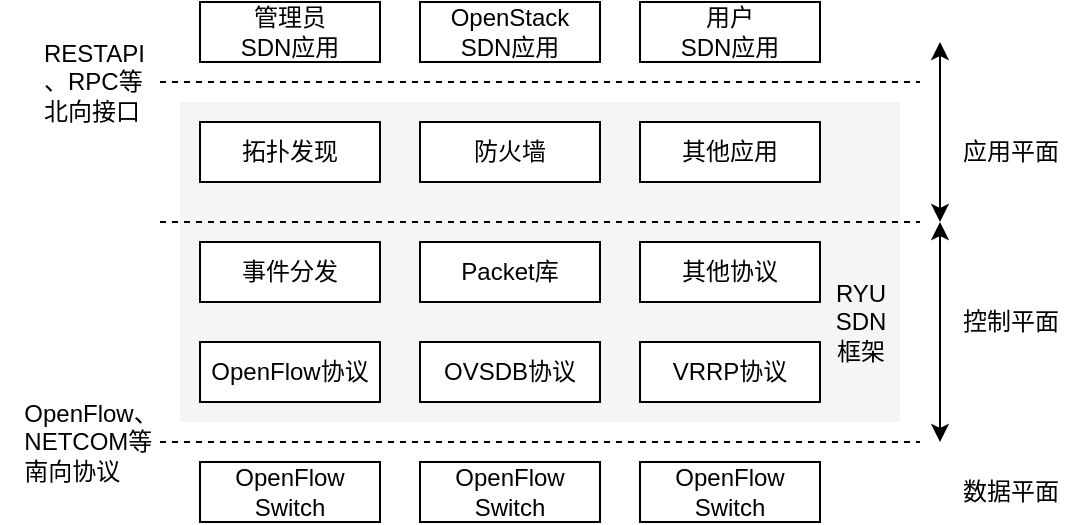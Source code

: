 <mxfile version="22.0.0" type="github">
  <diagram name="Page-1" id="yFeZhV-cIWEvNjws4nHp">
    <mxGraphModel dx="819" dy="497" grid="1" gridSize="10" guides="1" tooltips="1" connect="1" arrows="1" fold="1" page="1" pageScale="1" pageWidth="850" pageHeight="1100" math="0" shadow="0">
      <root>
        <mxCell id="0" />
        <mxCell id="1" parent="0" />
        <mxCell id="L2q7vdOv_OgdI9npu6Zu-21" value="" style="rounded=0;whiteSpace=wrap;html=1;fillColor=#f5f5f5;fontColor=#333333;strokeColor=none;" vertex="1" parent="1">
          <mxGeometry x="190" y="170" width="360" height="160" as="geometry" />
        </mxCell>
        <mxCell id="L2q7vdOv_OgdI9npu6Zu-1" value="事件分发" style="rounded=0;whiteSpace=wrap;html=1;" vertex="1" parent="1">
          <mxGeometry x="200" y="240" width="90" height="30" as="geometry" />
        </mxCell>
        <mxCell id="L2q7vdOv_OgdI9npu6Zu-2" value="Packet库" style="rounded=0;whiteSpace=wrap;html=1;" vertex="1" parent="1">
          <mxGeometry x="310" y="240" width="90" height="30" as="geometry" />
        </mxCell>
        <mxCell id="L2q7vdOv_OgdI9npu6Zu-3" value="其他协议" style="rounded=0;whiteSpace=wrap;html=1;" vertex="1" parent="1">
          <mxGeometry x="420" y="240" width="90" height="30" as="geometry" />
        </mxCell>
        <mxCell id="L2q7vdOv_OgdI9npu6Zu-4" value="其他应用" style="rounded=0;whiteSpace=wrap;html=1;" vertex="1" parent="1">
          <mxGeometry x="420" y="180" width="90" height="30" as="geometry" />
        </mxCell>
        <mxCell id="L2q7vdOv_OgdI9npu6Zu-5" value="OpenFlow协议" style="rounded=0;whiteSpace=wrap;html=1;" vertex="1" parent="1">
          <mxGeometry x="200" y="290" width="90" height="30" as="geometry" />
        </mxCell>
        <mxCell id="L2q7vdOv_OgdI9npu6Zu-8" value="OVSDB协议" style="rounded=0;whiteSpace=wrap;html=1;" vertex="1" parent="1">
          <mxGeometry x="310" y="290" width="90" height="30" as="geometry" />
        </mxCell>
        <mxCell id="L2q7vdOv_OgdI9npu6Zu-9" value="VRRP协议" style="rounded=0;whiteSpace=wrap;html=1;" vertex="1" parent="1">
          <mxGeometry x="420" y="290" width="90" height="30" as="geometry" />
        </mxCell>
        <mxCell id="L2q7vdOv_OgdI9npu6Zu-10" value="防火墙" style="rounded=0;whiteSpace=wrap;html=1;" vertex="1" parent="1">
          <mxGeometry x="310" y="180" width="90" height="30" as="geometry" />
        </mxCell>
        <mxCell id="L2q7vdOv_OgdI9npu6Zu-11" value="拓扑发现" style="rounded=0;whiteSpace=wrap;html=1;" vertex="1" parent="1">
          <mxGeometry x="200" y="180" width="90" height="30" as="geometry" />
        </mxCell>
        <mxCell id="L2q7vdOv_OgdI9npu6Zu-12" value="管理员&lt;br&gt;SDN应用" style="rounded=0;whiteSpace=wrap;html=1;" vertex="1" parent="1">
          <mxGeometry x="200" y="120" width="90" height="30" as="geometry" />
        </mxCell>
        <mxCell id="L2q7vdOv_OgdI9npu6Zu-13" value="OpenStack&lt;br&gt;SDN应用" style="rounded=0;whiteSpace=wrap;html=1;" vertex="1" parent="1">
          <mxGeometry x="310" y="120" width="90" height="30" as="geometry" />
        </mxCell>
        <mxCell id="L2q7vdOv_OgdI9npu6Zu-14" value="用户&lt;br&gt;SDN应用" style="rounded=0;whiteSpace=wrap;html=1;" vertex="1" parent="1">
          <mxGeometry x="420" y="120" width="90" height="30" as="geometry" />
        </mxCell>
        <mxCell id="L2q7vdOv_OgdI9npu6Zu-15" value="OpenFlow&lt;br&gt;Switch" style="rounded=0;whiteSpace=wrap;html=1;" vertex="1" parent="1">
          <mxGeometry x="200" y="350" width="90" height="30" as="geometry" />
        </mxCell>
        <mxCell id="L2q7vdOv_OgdI9npu6Zu-16" value="OpenFlow&lt;br&gt;Switch" style="rounded=0;whiteSpace=wrap;html=1;" vertex="1" parent="1">
          <mxGeometry x="310" y="350" width="90" height="30" as="geometry" />
        </mxCell>
        <mxCell id="L2q7vdOv_OgdI9npu6Zu-17" value="OpenFlow&lt;br&gt;Switch" style="rounded=0;whiteSpace=wrap;html=1;" vertex="1" parent="1">
          <mxGeometry x="420" y="350" width="90" height="30" as="geometry" />
        </mxCell>
        <mxCell id="L2q7vdOv_OgdI9npu6Zu-18" value="" style="endArrow=none;dashed=1;html=1;rounded=0;" edge="1" parent="1">
          <mxGeometry width="50" height="50" relative="1" as="geometry">
            <mxPoint x="180" y="160" as="sourcePoint" />
            <mxPoint x="560" y="160" as="targetPoint" />
          </mxGeometry>
        </mxCell>
        <mxCell id="L2q7vdOv_OgdI9npu6Zu-19" value="" style="endArrow=none;dashed=1;html=1;rounded=0;" edge="1" parent="1">
          <mxGeometry width="50" height="50" relative="1" as="geometry">
            <mxPoint x="180" y="340" as="sourcePoint" />
            <mxPoint x="560" y="340" as="targetPoint" />
          </mxGeometry>
        </mxCell>
        <mxCell id="L2q7vdOv_OgdI9npu6Zu-20" value="RYU&lt;br&gt;SDN&lt;br&gt;框架" style="text;html=1;align=center;verticalAlign=middle;resizable=0;points=[];autosize=1;strokeColor=none;fillColor=none;" vertex="1" parent="1">
          <mxGeometry x="505" y="250" width="50" height="60" as="geometry" />
        </mxCell>
        <mxCell id="L2q7vdOv_OgdI9npu6Zu-22" value="" style="endArrow=none;dashed=1;html=1;rounded=0;" edge="1" parent="1">
          <mxGeometry width="50" height="50" relative="1" as="geometry">
            <mxPoint x="180" y="230" as="sourcePoint" />
            <mxPoint x="560" y="230" as="targetPoint" />
          </mxGeometry>
        </mxCell>
        <mxCell id="L2q7vdOv_OgdI9npu6Zu-23" value="应用平面" style="text;html=1;align=center;verticalAlign=middle;resizable=0;points=[];autosize=1;strokeColor=none;fillColor=none;" vertex="1" parent="1">
          <mxGeometry x="570" y="180" width="70" height="30" as="geometry" />
        </mxCell>
        <mxCell id="L2q7vdOv_OgdI9npu6Zu-24" value="控制平面" style="text;html=1;align=center;verticalAlign=middle;resizable=0;points=[];autosize=1;strokeColor=none;fillColor=none;" vertex="1" parent="1">
          <mxGeometry x="570" y="265" width="70" height="30" as="geometry" />
        </mxCell>
        <mxCell id="L2q7vdOv_OgdI9npu6Zu-25" value="数据平面" style="text;html=1;align=center;verticalAlign=middle;resizable=0;points=[];autosize=1;strokeColor=none;fillColor=none;" vertex="1" parent="1">
          <mxGeometry x="570" y="350" width="70" height="30" as="geometry" />
        </mxCell>
        <mxCell id="L2q7vdOv_OgdI9npu6Zu-26" value="" style="endArrow=classic;startArrow=classic;html=1;rounded=0;" edge="1" parent="1">
          <mxGeometry width="50" height="50" relative="1" as="geometry">
            <mxPoint x="570" y="230" as="sourcePoint" />
            <mxPoint x="570" y="140" as="targetPoint" />
          </mxGeometry>
        </mxCell>
        <mxCell id="L2q7vdOv_OgdI9npu6Zu-27" value="" style="endArrow=classic;startArrow=classic;html=1;rounded=0;" edge="1" parent="1">
          <mxGeometry width="50" height="50" relative="1" as="geometry">
            <mxPoint x="570" y="340" as="sourcePoint" />
            <mxPoint x="570" y="230" as="targetPoint" />
          </mxGeometry>
        </mxCell>
        <mxCell id="L2q7vdOv_OgdI9npu6Zu-28" value="RESTAPI&lt;br&gt;、RPC等&lt;br&gt;北向接口" style="text;html=1;align=left;verticalAlign=middle;resizable=0;points=[];autosize=1;strokeColor=none;fillColor=none;" vertex="1" parent="1">
          <mxGeometry x="120" y="130" width="70" height="60" as="geometry" />
        </mxCell>
        <mxCell id="L2q7vdOv_OgdI9npu6Zu-29" value="&lt;div style=&quot;text-align: left;&quot;&gt;&lt;span style=&quot;background-color: initial;&quot;&gt;OpenFlow、&lt;/span&gt;&lt;/div&gt;&lt;div style=&quot;text-align: left;&quot;&gt;&lt;span style=&quot;background-color: initial;&quot;&gt;NETCOM等&lt;/span&gt;&lt;/div&gt;&lt;div style=&quot;text-align: left;&quot;&gt;&lt;span style=&quot;background-color: initial;&quot;&gt;南向协议&lt;/span&gt;&lt;/div&gt;" style="text;html=1;align=center;verticalAlign=middle;resizable=0;points=[];autosize=1;strokeColor=none;fillColor=none;" vertex="1" parent="1">
          <mxGeometry x="100" y="310" width="90" height="60" as="geometry" />
        </mxCell>
      </root>
    </mxGraphModel>
  </diagram>
</mxfile>
